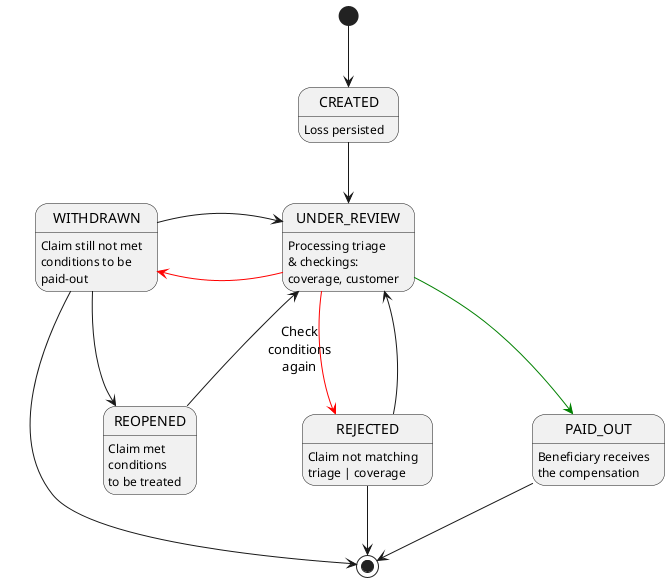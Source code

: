 @startuml
skinparam nodesep 100
top to bottom direction
'skinparam linetype ortho

  [*] --> CREATED
  CREATED --> UNDER_REVIEW
  UNDER_REVIEW -[#red]-> REJECTED
  UNDER_REVIEW -left[#red]-> WITHDRAWN
  UNDER_REVIEW -[#green]-> PAID_OUT
  WITHDRAWN -> REOPENED
  WITHDRAWN -> UNDER_REVIEW
  REOPENED -up-> UNDER_REVIEW:  Check\nconditions\nagain
  REJECTED -> UNDER_REVIEW

  CREATED: Loss persisted
  UNDER_REVIEW:  Processing triage\n& checkings:\ncoverage, customer
  REJECTED: Claim not matching\ntriage | coverage
  WITHDRAWN:  Claim still not met\nconditions to be\npaid-out
  PAID_OUT:  Beneficiary receives\nthe compensation
  REOPENED:  Claim met\nconditions\nto be treated

  PAID_OUT --> [*]
  WITHDRAWN --> [*]
  REJECTED --> [*]

@enduml